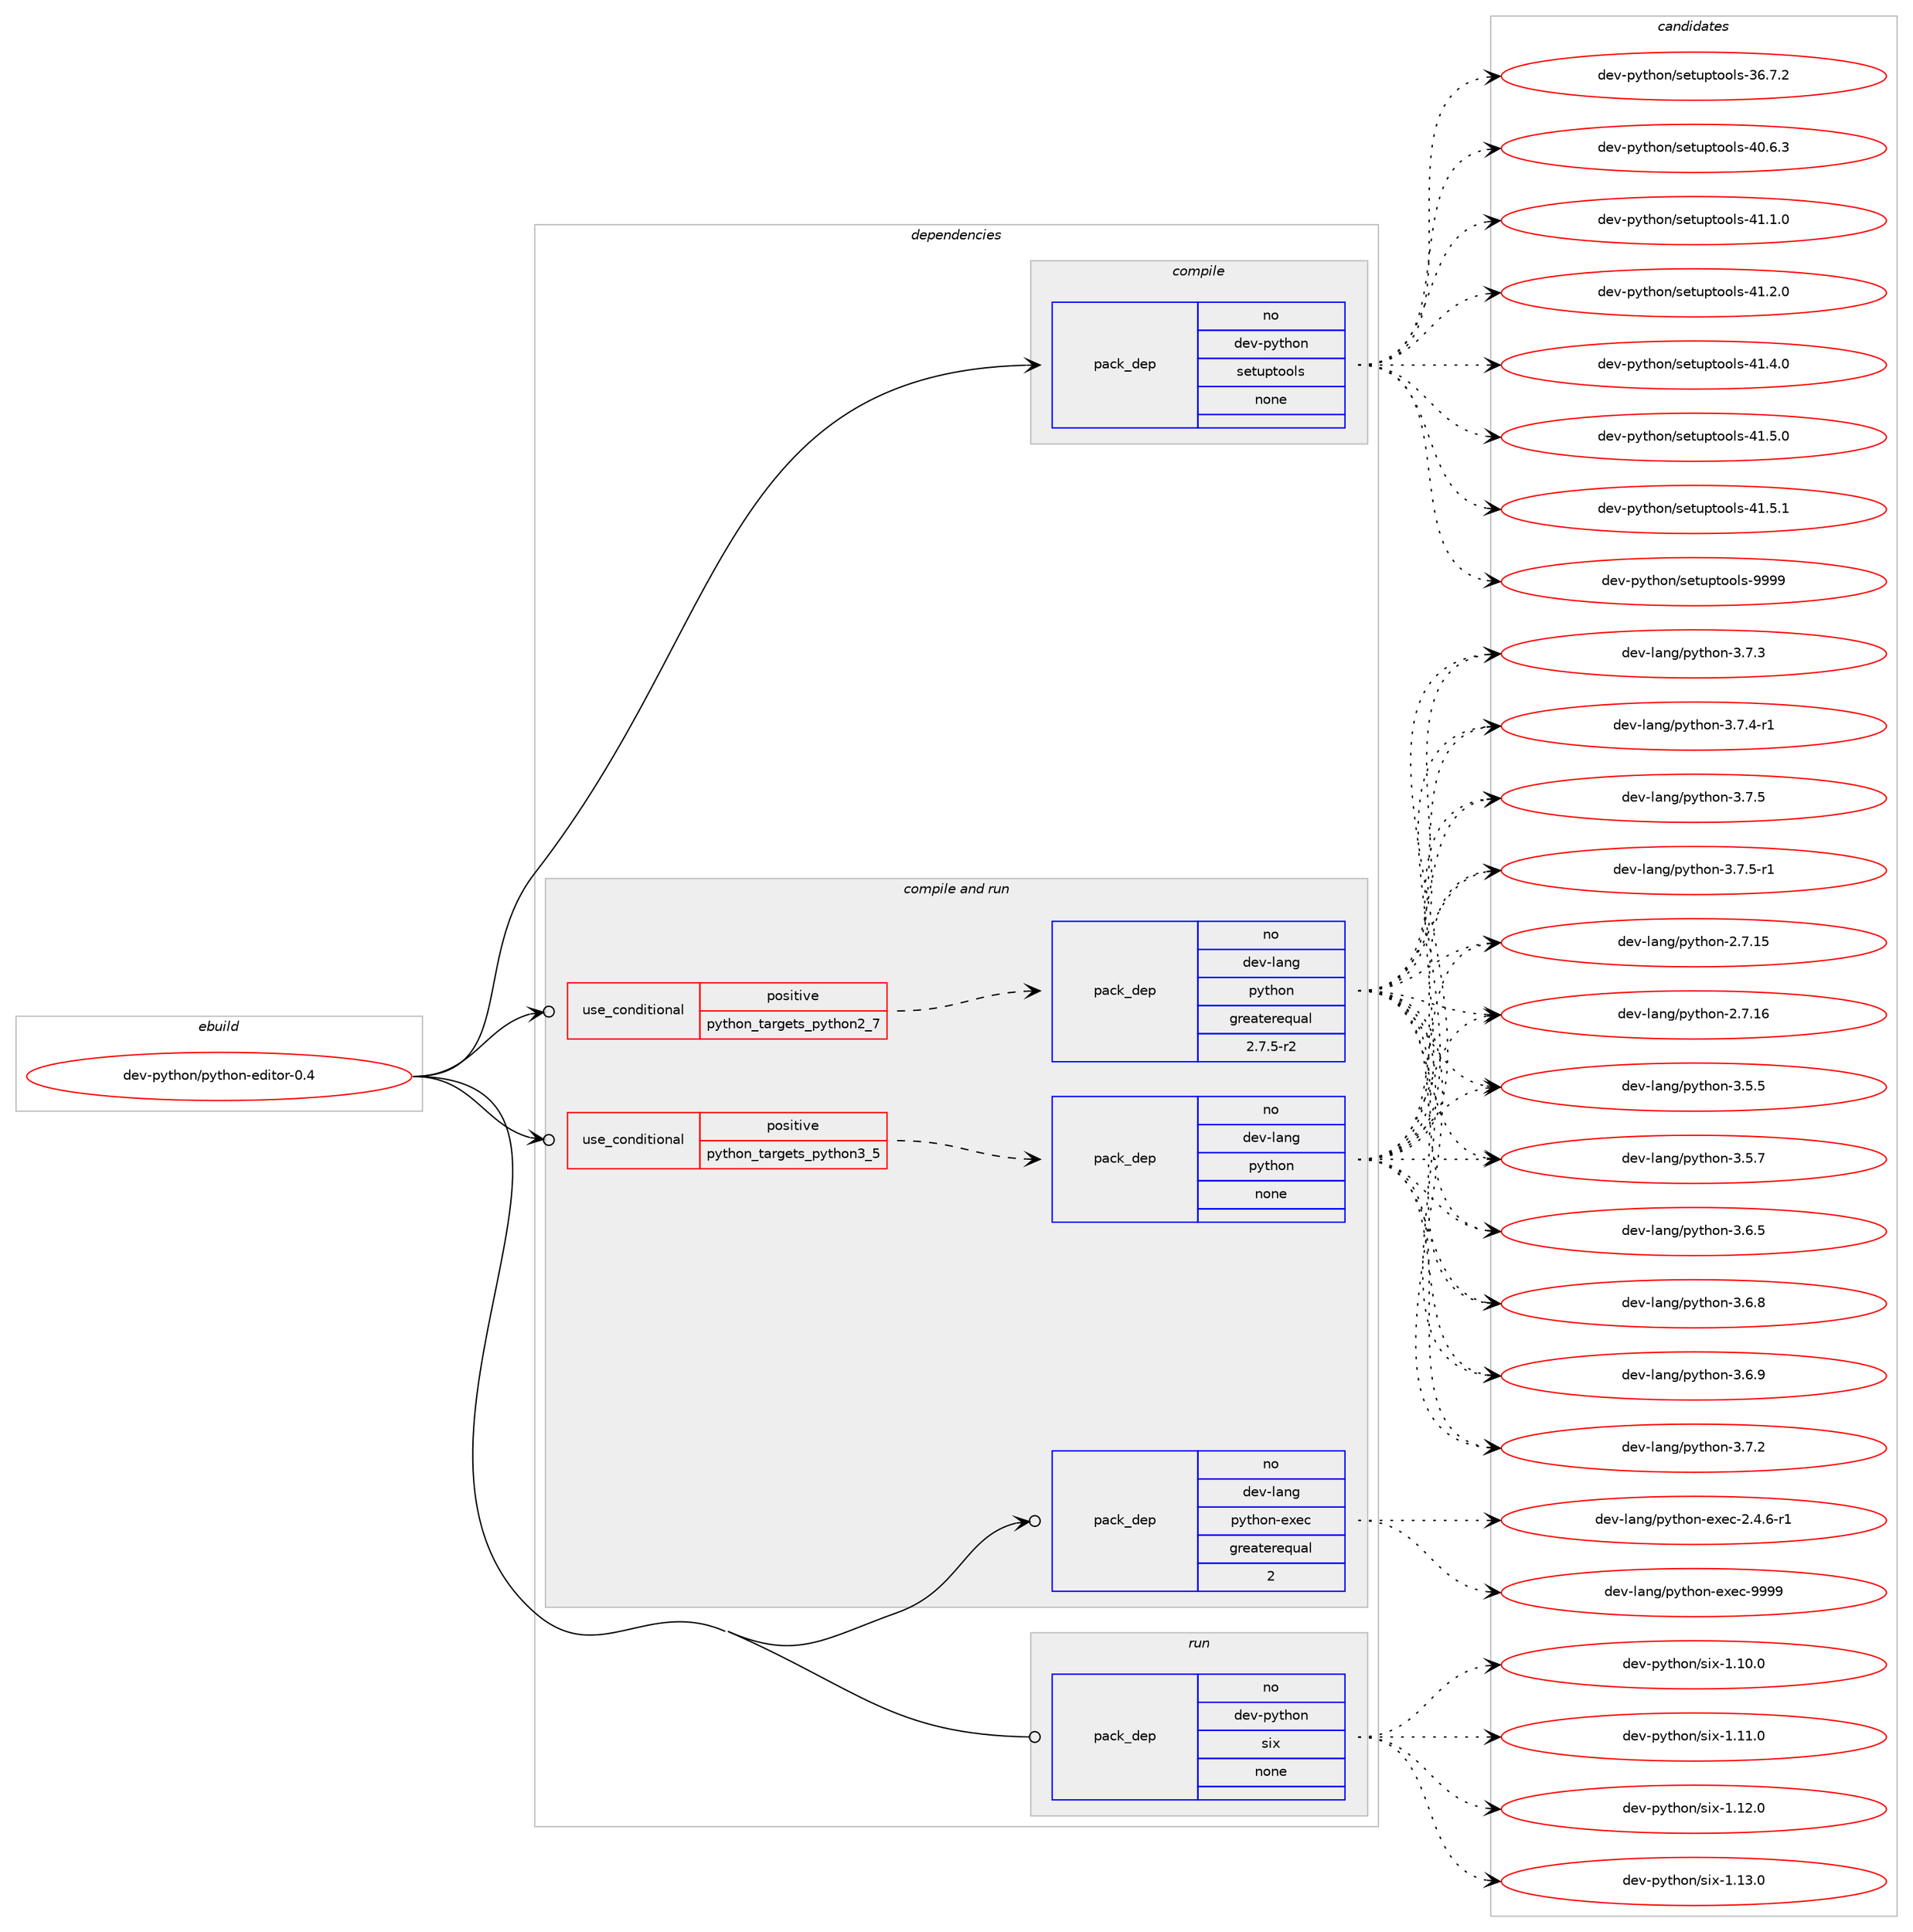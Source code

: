 digraph prolog {

# *************
# Graph options
# *************

newrank=true;
concentrate=true;
compound=true;
graph [rankdir=LR,fontname=Helvetica,fontsize=10,ranksep=1.5];#, ranksep=2.5, nodesep=0.2];
edge  [arrowhead=vee];
node  [fontname=Helvetica,fontsize=10];

# **********
# The ebuild
# **********

subgraph cluster_leftcol {
color=gray;
rank=same;
label=<<i>ebuild</i>>;
id [label="dev-python/python-editor-0.4", color=red, width=4, href="../dev-python/python-editor-0.4.svg"];
}

# ****************
# The dependencies
# ****************

subgraph cluster_midcol {
color=gray;
label=<<i>dependencies</i>>;
subgraph cluster_compile {
fillcolor="#eeeeee";
style=filled;
label=<<i>compile</i>>;
subgraph pack471495 {
dependency630837 [label=<<TABLE BORDER="0" CELLBORDER="1" CELLSPACING="0" CELLPADDING="4" WIDTH="220"><TR><TD ROWSPAN="6" CELLPADDING="30">pack_dep</TD></TR><TR><TD WIDTH="110">no</TD></TR><TR><TD>dev-python</TD></TR><TR><TD>setuptools</TD></TR><TR><TD>none</TD></TR><TR><TD></TD></TR></TABLE>>, shape=none, color=blue];
}
id:e -> dependency630837:w [weight=20,style="solid",arrowhead="vee"];
}
subgraph cluster_compileandrun {
fillcolor="#eeeeee";
style=filled;
label=<<i>compile and run</i>>;
subgraph cond147471 {
dependency630838 [label=<<TABLE BORDER="0" CELLBORDER="1" CELLSPACING="0" CELLPADDING="4"><TR><TD ROWSPAN="3" CELLPADDING="10">use_conditional</TD></TR><TR><TD>positive</TD></TR><TR><TD>python_targets_python2_7</TD></TR></TABLE>>, shape=none, color=red];
subgraph pack471496 {
dependency630839 [label=<<TABLE BORDER="0" CELLBORDER="1" CELLSPACING="0" CELLPADDING="4" WIDTH="220"><TR><TD ROWSPAN="6" CELLPADDING="30">pack_dep</TD></TR><TR><TD WIDTH="110">no</TD></TR><TR><TD>dev-lang</TD></TR><TR><TD>python</TD></TR><TR><TD>greaterequal</TD></TR><TR><TD>2.7.5-r2</TD></TR></TABLE>>, shape=none, color=blue];
}
dependency630838:e -> dependency630839:w [weight=20,style="dashed",arrowhead="vee"];
}
id:e -> dependency630838:w [weight=20,style="solid",arrowhead="odotvee"];
subgraph cond147472 {
dependency630840 [label=<<TABLE BORDER="0" CELLBORDER="1" CELLSPACING="0" CELLPADDING="4"><TR><TD ROWSPAN="3" CELLPADDING="10">use_conditional</TD></TR><TR><TD>positive</TD></TR><TR><TD>python_targets_python3_5</TD></TR></TABLE>>, shape=none, color=red];
subgraph pack471497 {
dependency630841 [label=<<TABLE BORDER="0" CELLBORDER="1" CELLSPACING="0" CELLPADDING="4" WIDTH="220"><TR><TD ROWSPAN="6" CELLPADDING="30">pack_dep</TD></TR><TR><TD WIDTH="110">no</TD></TR><TR><TD>dev-lang</TD></TR><TR><TD>python</TD></TR><TR><TD>none</TD></TR><TR><TD></TD></TR></TABLE>>, shape=none, color=blue];
}
dependency630840:e -> dependency630841:w [weight=20,style="dashed",arrowhead="vee"];
}
id:e -> dependency630840:w [weight=20,style="solid",arrowhead="odotvee"];
subgraph pack471498 {
dependency630842 [label=<<TABLE BORDER="0" CELLBORDER="1" CELLSPACING="0" CELLPADDING="4" WIDTH="220"><TR><TD ROWSPAN="6" CELLPADDING="30">pack_dep</TD></TR><TR><TD WIDTH="110">no</TD></TR><TR><TD>dev-lang</TD></TR><TR><TD>python-exec</TD></TR><TR><TD>greaterequal</TD></TR><TR><TD>2</TD></TR></TABLE>>, shape=none, color=blue];
}
id:e -> dependency630842:w [weight=20,style="solid",arrowhead="odotvee"];
}
subgraph cluster_run {
fillcolor="#eeeeee";
style=filled;
label=<<i>run</i>>;
subgraph pack471499 {
dependency630843 [label=<<TABLE BORDER="0" CELLBORDER="1" CELLSPACING="0" CELLPADDING="4" WIDTH="220"><TR><TD ROWSPAN="6" CELLPADDING="30">pack_dep</TD></TR><TR><TD WIDTH="110">no</TD></TR><TR><TD>dev-python</TD></TR><TR><TD>six</TD></TR><TR><TD>none</TD></TR><TR><TD></TD></TR></TABLE>>, shape=none, color=blue];
}
id:e -> dependency630843:w [weight=20,style="solid",arrowhead="odot"];
}
}

# **************
# The candidates
# **************

subgraph cluster_choices {
rank=same;
color=gray;
label=<<i>candidates</i>>;

subgraph choice471495 {
color=black;
nodesep=1;
choice100101118451121211161041111104711510111611711211611111110811545515446554650 [label="dev-python/setuptools-36.7.2", color=red, width=4,href="../dev-python/setuptools-36.7.2.svg"];
choice100101118451121211161041111104711510111611711211611111110811545524846544651 [label="dev-python/setuptools-40.6.3", color=red, width=4,href="../dev-python/setuptools-40.6.3.svg"];
choice100101118451121211161041111104711510111611711211611111110811545524946494648 [label="dev-python/setuptools-41.1.0", color=red, width=4,href="../dev-python/setuptools-41.1.0.svg"];
choice100101118451121211161041111104711510111611711211611111110811545524946504648 [label="dev-python/setuptools-41.2.0", color=red, width=4,href="../dev-python/setuptools-41.2.0.svg"];
choice100101118451121211161041111104711510111611711211611111110811545524946524648 [label="dev-python/setuptools-41.4.0", color=red, width=4,href="../dev-python/setuptools-41.4.0.svg"];
choice100101118451121211161041111104711510111611711211611111110811545524946534648 [label="dev-python/setuptools-41.5.0", color=red, width=4,href="../dev-python/setuptools-41.5.0.svg"];
choice100101118451121211161041111104711510111611711211611111110811545524946534649 [label="dev-python/setuptools-41.5.1", color=red, width=4,href="../dev-python/setuptools-41.5.1.svg"];
choice10010111845112121116104111110471151011161171121161111111081154557575757 [label="dev-python/setuptools-9999", color=red, width=4,href="../dev-python/setuptools-9999.svg"];
dependency630837:e -> choice100101118451121211161041111104711510111611711211611111110811545515446554650:w [style=dotted,weight="100"];
dependency630837:e -> choice100101118451121211161041111104711510111611711211611111110811545524846544651:w [style=dotted,weight="100"];
dependency630837:e -> choice100101118451121211161041111104711510111611711211611111110811545524946494648:w [style=dotted,weight="100"];
dependency630837:e -> choice100101118451121211161041111104711510111611711211611111110811545524946504648:w [style=dotted,weight="100"];
dependency630837:e -> choice100101118451121211161041111104711510111611711211611111110811545524946524648:w [style=dotted,weight="100"];
dependency630837:e -> choice100101118451121211161041111104711510111611711211611111110811545524946534648:w [style=dotted,weight="100"];
dependency630837:e -> choice100101118451121211161041111104711510111611711211611111110811545524946534649:w [style=dotted,weight="100"];
dependency630837:e -> choice10010111845112121116104111110471151011161171121161111111081154557575757:w [style=dotted,weight="100"];
}
subgraph choice471496 {
color=black;
nodesep=1;
choice10010111845108971101034711212111610411111045504655464953 [label="dev-lang/python-2.7.15", color=red, width=4,href="../dev-lang/python-2.7.15.svg"];
choice10010111845108971101034711212111610411111045504655464954 [label="dev-lang/python-2.7.16", color=red, width=4,href="../dev-lang/python-2.7.16.svg"];
choice100101118451089711010347112121116104111110455146534653 [label="dev-lang/python-3.5.5", color=red, width=4,href="../dev-lang/python-3.5.5.svg"];
choice100101118451089711010347112121116104111110455146534655 [label="dev-lang/python-3.5.7", color=red, width=4,href="../dev-lang/python-3.5.7.svg"];
choice100101118451089711010347112121116104111110455146544653 [label="dev-lang/python-3.6.5", color=red, width=4,href="../dev-lang/python-3.6.5.svg"];
choice100101118451089711010347112121116104111110455146544656 [label="dev-lang/python-3.6.8", color=red, width=4,href="../dev-lang/python-3.6.8.svg"];
choice100101118451089711010347112121116104111110455146544657 [label="dev-lang/python-3.6.9", color=red, width=4,href="../dev-lang/python-3.6.9.svg"];
choice100101118451089711010347112121116104111110455146554650 [label="dev-lang/python-3.7.2", color=red, width=4,href="../dev-lang/python-3.7.2.svg"];
choice100101118451089711010347112121116104111110455146554651 [label="dev-lang/python-3.7.3", color=red, width=4,href="../dev-lang/python-3.7.3.svg"];
choice1001011184510897110103471121211161041111104551465546524511449 [label="dev-lang/python-3.7.4-r1", color=red, width=4,href="../dev-lang/python-3.7.4-r1.svg"];
choice100101118451089711010347112121116104111110455146554653 [label="dev-lang/python-3.7.5", color=red, width=4,href="../dev-lang/python-3.7.5.svg"];
choice1001011184510897110103471121211161041111104551465546534511449 [label="dev-lang/python-3.7.5-r1", color=red, width=4,href="../dev-lang/python-3.7.5-r1.svg"];
dependency630839:e -> choice10010111845108971101034711212111610411111045504655464953:w [style=dotted,weight="100"];
dependency630839:e -> choice10010111845108971101034711212111610411111045504655464954:w [style=dotted,weight="100"];
dependency630839:e -> choice100101118451089711010347112121116104111110455146534653:w [style=dotted,weight="100"];
dependency630839:e -> choice100101118451089711010347112121116104111110455146534655:w [style=dotted,weight="100"];
dependency630839:e -> choice100101118451089711010347112121116104111110455146544653:w [style=dotted,weight="100"];
dependency630839:e -> choice100101118451089711010347112121116104111110455146544656:w [style=dotted,weight="100"];
dependency630839:e -> choice100101118451089711010347112121116104111110455146544657:w [style=dotted,weight="100"];
dependency630839:e -> choice100101118451089711010347112121116104111110455146554650:w [style=dotted,weight="100"];
dependency630839:e -> choice100101118451089711010347112121116104111110455146554651:w [style=dotted,weight="100"];
dependency630839:e -> choice1001011184510897110103471121211161041111104551465546524511449:w [style=dotted,weight="100"];
dependency630839:e -> choice100101118451089711010347112121116104111110455146554653:w [style=dotted,weight="100"];
dependency630839:e -> choice1001011184510897110103471121211161041111104551465546534511449:w [style=dotted,weight="100"];
}
subgraph choice471497 {
color=black;
nodesep=1;
choice10010111845108971101034711212111610411111045504655464953 [label="dev-lang/python-2.7.15", color=red, width=4,href="../dev-lang/python-2.7.15.svg"];
choice10010111845108971101034711212111610411111045504655464954 [label="dev-lang/python-2.7.16", color=red, width=4,href="../dev-lang/python-2.7.16.svg"];
choice100101118451089711010347112121116104111110455146534653 [label="dev-lang/python-3.5.5", color=red, width=4,href="../dev-lang/python-3.5.5.svg"];
choice100101118451089711010347112121116104111110455146534655 [label="dev-lang/python-3.5.7", color=red, width=4,href="../dev-lang/python-3.5.7.svg"];
choice100101118451089711010347112121116104111110455146544653 [label="dev-lang/python-3.6.5", color=red, width=4,href="../dev-lang/python-3.6.5.svg"];
choice100101118451089711010347112121116104111110455146544656 [label="dev-lang/python-3.6.8", color=red, width=4,href="../dev-lang/python-3.6.8.svg"];
choice100101118451089711010347112121116104111110455146544657 [label="dev-lang/python-3.6.9", color=red, width=4,href="../dev-lang/python-3.6.9.svg"];
choice100101118451089711010347112121116104111110455146554650 [label="dev-lang/python-3.7.2", color=red, width=4,href="../dev-lang/python-3.7.2.svg"];
choice100101118451089711010347112121116104111110455146554651 [label="dev-lang/python-3.7.3", color=red, width=4,href="../dev-lang/python-3.7.3.svg"];
choice1001011184510897110103471121211161041111104551465546524511449 [label="dev-lang/python-3.7.4-r1", color=red, width=4,href="../dev-lang/python-3.7.4-r1.svg"];
choice100101118451089711010347112121116104111110455146554653 [label="dev-lang/python-3.7.5", color=red, width=4,href="../dev-lang/python-3.7.5.svg"];
choice1001011184510897110103471121211161041111104551465546534511449 [label="dev-lang/python-3.7.5-r1", color=red, width=4,href="../dev-lang/python-3.7.5-r1.svg"];
dependency630841:e -> choice10010111845108971101034711212111610411111045504655464953:w [style=dotted,weight="100"];
dependency630841:e -> choice10010111845108971101034711212111610411111045504655464954:w [style=dotted,weight="100"];
dependency630841:e -> choice100101118451089711010347112121116104111110455146534653:w [style=dotted,weight="100"];
dependency630841:e -> choice100101118451089711010347112121116104111110455146534655:w [style=dotted,weight="100"];
dependency630841:e -> choice100101118451089711010347112121116104111110455146544653:w [style=dotted,weight="100"];
dependency630841:e -> choice100101118451089711010347112121116104111110455146544656:w [style=dotted,weight="100"];
dependency630841:e -> choice100101118451089711010347112121116104111110455146544657:w [style=dotted,weight="100"];
dependency630841:e -> choice100101118451089711010347112121116104111110455146554650:w [style=dotted,weight="100"];
dependency630841:e -> choice100101118451089711010347112121116104111110455146554651:w [style=dotted,weight="100"];
dependency630841:e -> choice1001011184510897110103471121211161041111104551465546524511449:w [style=dotted,weight="100"];
dependency630841:e -> choice100101118451089711010347112121116104111110455146554653:w [style=dotted,weight="100"];
dependency630841:e -> choice1001011184510897110103471121211161041111104551465546534511449:w [style=dotted,weight="100"];
}
subgraph choice471498 {
color=black;
nodesep=1;
choice10010111845108971101034711212111610411111045101120101994550465246544511449 [label="dev-lang/python-exec-2.4.6-r1", color=red, width=4,href="../dev-lang/python-exec-2.4.6-r1.svg"];
choice10010111845108971101034711212111610411111045101120101994557575757 [label="dev-lang/python-exec-9999", color=red, width=4,href="../dev-lang/python-exec-9999.svg"];
dependency630842:e -> choice10010111845108971101034711212111610411111045101120101994550465246544511449:w [style=dotted,weight="100"];
dependency630842:e -> choice10010111845108971101034711212111610411111045101120101994557575757:w [style=dotted,weight="100"];
}
subgraph choice471499 {
color=black;
nodesep=1;
choice100101118451121211161041111104711510512045494649484648 [label="dev-python/six-1.10.0", color=red, width=4,href="../dev-python/six-1.10.0.svg"];
choice100101118451121211161041111104711510512045494649494648 [label="dev-python/six-1.11.0", color=red, width=4,href="../dev-python/six-1.11.0.svg"];
choice100101118451121211161041111104711510512045494649504648 [label="dev-python/six-1.12.0", color=red, width=4,href="../dev-python/six-1.12.0.svg"];
choice100101118451121211161041111104711510512045494649514648 [label="dev-python/six-1.13.0", color=red, width=4,href="../dev-python/six-1.13.0.svg"];
dependency630843:e -> choice100101118451121211161041111104711510512045494649484648:w [style=dotted,weight="100"];
dependency630843:e -> choice100101118451121211161041111104711510512045494649494648:w [style=dotted,weight="100"];
dependency630843:e -> choice100101118451121211161041111104711510512045494649504648:w [style=dotted,weight="100"];
dependency630843:e -> choice100101118451121211161041111104711510512045494649514648:w [style=dotted,weight="100"];
}
}

}
